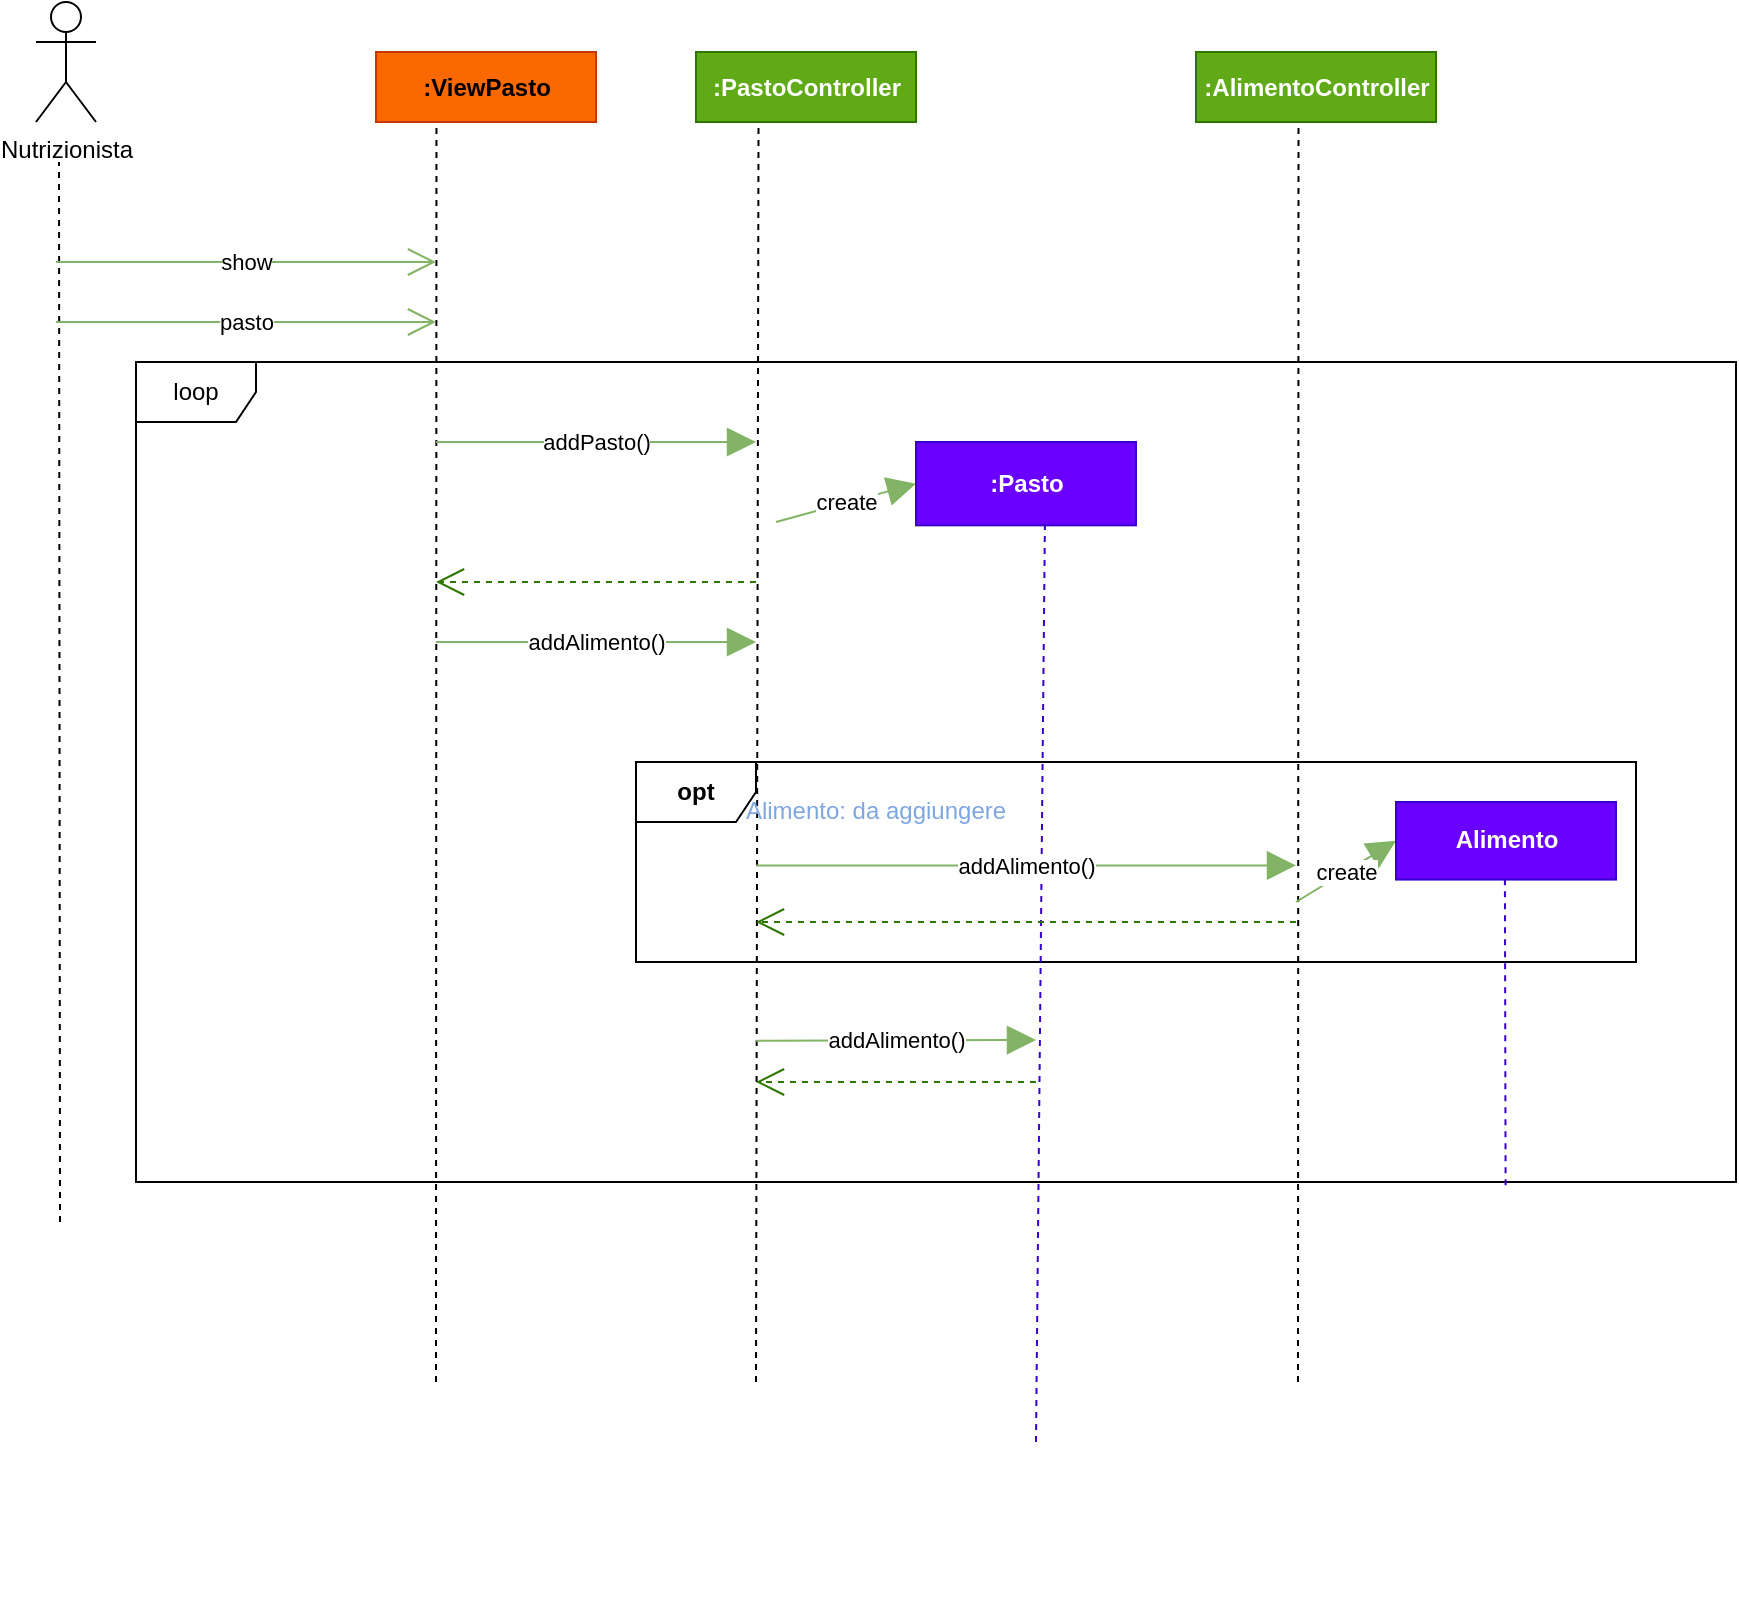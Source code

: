 <mxfile version="18.1.2" type="device"><diagram id="nw5ULXrUQ1SiDUT6F8Qa" name="Page-1"><mxGraphModel dx="1329" dy="731" grid="1" gridSize="10" guides="1" tooltips="1" connect="1" arrows="1" fold="1" page="1" pageScale="1" pageWidth="1169" pageHeight="827" math="0" shadow="0"><root><mxCell id="0"/><mxCell id="1" parent="0"/><mxCell id="p5ULcsrQy6wT6xWlHMkQ-33" value="loop" style="shape=umlFrame;whiteSpace=wrap;html=1;" parent="1" vertex="1"><mxGeometry x="160" y="290" width="800" height="410" as="geometry"/></mxCell><mxCell id="Ue-4cO19qV3PV9E-z20t-6" value="opt" style="shape=umlFrame;whiteSpace=wrap;html=1;fontStyle=1" parent="1" vertex="1"><mxGeometry x="410" y="490" width="500" height="100" as="geometry"/></mxCell><mxCell id="p5ULcsrQy6wT6xWlHMkQ-1" value="Nutrizionista" style="shape=umlActor;verticalLabelPosition=bottom;verticalAlign=top;html=1;outlineConnect=0;" parent="1" vertex="1"><mxGeometry x="110" y="110" width="30" height="60" as="geometry"/></mxCell><mxCell id="p5ULcsrQy6wT6xWlHMkQ-2" value="" style="endArrow=none;html=1;rounded=0;dashed=1;" parent="1" edge="1"><mxGeometry width="50" height="50" relative="1" as="geometry"><mxPoint x="122" y="720" as="sourcePoint"/><mxPoint x="121.5" y="190" as="targetPoint"/></mxGeometry></mxCell><mxCell id="p5ULcsrQy6wT6xWlHMkQ-25" value="create" style="endArrow=block;endSize=12;html=1;rounded=0;fillColor=#d5e8d4;gradientColor=#97d077;strokeColor=#82b366;entryX=0;entryY=0.5;entryDx=0;entryDy=0;endFill=1;" parent="1" target="p5ULcsrQy6wT6xWlHMkQ-26" edge="1"><mxGeometry width="160" relative="1" as="geometry"><mxPoint x="480" y="370" as="sourcePoint"/><mxPoint x="800" y="500" as="targetPoint"/></mxGeometry></mxCell><mxCell id="p5ULcsrQy6wT6xWlHMkQ-14" value="&lt;b&gt;:PastoController&lt;/b&gt;" style="html=1;fillColor=#60a917;fontColor=#ffffff;strokeColor=#2D7600;" parent="1" vertex="1"><mxGeometry x="440" y="135" width="110" height="35" as="geometry"/></mxCell><mxCell id="p5ULcsrQy6wT6xWlHMkQ-30" value="&lt;b&gt;:ViewPasto&lt;/b&gt;" style="html=1;fillColor=#fa6800;fontColor=#000000;strokeColor=#C73500;" parent="1" vertex="1"><mxGeometry x="280" y="135" width="110" height="35" as="geometry"/></mxCell><mxCell id="p5ULcsrQy6wT6xWlHMkQ-31" value="" style="endArrow=none;html=1;rounded=0;dashed=1;" parent="1" edge="1"><mxGeometry width="50" height="50" relative="1" as="geometry"><mxPoint x="310" y="800" as="sourcePoint"/><mxPoint x="310.23" y="170" as="targetPoint"/></mxGeometry></mxCell><mxCell id="p5ULcsrQy6wT6xWlHMkQ-32" value="show" style="endArrow=open;endSize=12;html=1;rounded=0;fillColor=#d5e8d4;gradientColor=#97d077;strokeColor=#82b366;" parent="1" edge="1"><mxGeometry width="160" relative="1" as="geometry"><mxPoint x="120" y="240" as="sourcePoint"/><mxPoint x="310" y="240" as="targetPoint"/></mxGeometry></mxCell><mxCell id="p5ULcsrQy6wT6xWlHMkQ-47" value="pasto" style="endArrow=open;endSize=12;html=1;rounded=0;fillColor=#d5e8d4;gradientColor=#97d077;strokeColor=#82b366;" parent="1" edge="1"><mxGeometry width="160" relative="1" as="geometry"><mxPoint x="120" y="270" as="sourcePoint"/><mxPoint x="310" y="270" as="targetPoint"/></mxGeometry></mxCell><mxCell id="p5ULcsrQy6wT6xWlHMkQ-15" value="" style="endArrow=none;html=1;rounded=0;dashed=1;" parent="1" edge="1"><mxGeometry width="50" height="50" relative="1" as="geometry"><mxPoint x="470" y="800" as="sourcePoint"/><mxPoint x="471.26" y="170" as="targetPoint"/></mxGeometry></mxCell><mxCell id="p5ULcsrQy6wT6xWlHMkQ-16" value="addPasto()" style="endArrow=block;endSize=12;html=1;rounded=0;fillColor=#d5e8d4;gradientColor=#97d077;strokeColor=#82b366;endFill=1;" parent="1" edge="1"><mxGeometry width="160" relative="1" as="geometry"><mxPoint x="310" y="330" as="sourcePoint"/><mxPoint x="470" y="330" as="targetPoint"/></mxGeometry></mxCell><mxCell id="p5ULcsrQy6wT6xWlHMkQ-34" value="" style="endArrow=open;endFill=1;endSize=12;html=1;rounded=0;fillColor=#60a917;strokeColor=#2D7600;dashed=1;" parent="1" edge="1"><mxGeometry width="160" relative="1" as="geometry"><mxPoint x="470" y="400" as="sourcePoint"/><mxPoint x="310" y="400" as="targetPoint"/></mxGeometry></mxCell><mxCell id="Ue-4cO19qV3PV9E-z20t-3" value="addAlimento()" style="endArrow=block;endSize=12;html=1;rounded=0;fillColor=#d5e8d4;gradientColor=#97d077;strokeColor=#82b366;endFill=1;" parent="1" edge="1"><mxGeometry width="160" relative="1" as="geometry"><mxPoint x="310" y="430" as="sourcePoint"/><mxPoint x="470" y="430" as="targetPoint"/><mxPoint as="offset"/></mxGeometry></mxCell><mxCell id="p5ULcsrQy6wT6xWlHMkQ-44" value="" style="endArrow=open;endFill=1;endSize=12;html=1;rounded=0;fillColor=#60a917;strokeColor=#2D7600;dashed=1;" parent="1" edge="1"><mxGeometry width="160" relative="1" as="geometry"><mxPoint x="610" y="650" as="sourcePoint"/><mxPoint x="470" y="650" as="targetPoint"/></mxGeometry></mxCell><mxCell id="p5ULcsrQy6wT6xWlHMkQ-43" value="addAlimento()" style="endArrow=block;endSize=12;html=1;rounded=0;fillColor=#d5e8d4;gradientColor=#97d077;strokeColor=#82b366;endFill=1;" parent="1" edge="1"><mxGeometry width="160" relative="1" as="geometry"><mxPoint x="470" y="629.33" as="sourcePoint"/><mxPoint x="610" y="629" as="targetPoint"/></mxGeometry></mxCell><mxCell id="Ue-4cO19qV3PV9E-z20t-9" value="&lt;b&gt;:AlimentoController&lt;/b&gt;" style="html=1;fillColor=#60a917;fontColor=#ffffff;strokeColor=#2D7600;" parent="1" vertex="1"><mxGeometry x="690" y="135" width="120" height="35" as="geometry"/></mxCell><mxCell id="Ue-4cO19qV3PV9E-z20t-10" value="" style="endArrow=none;html=1;rounded=0;dashed=1;" parent="1" edge="1"><mxGeometry width="50" height="50" relative="1" as="geometry"><mxPoint x="741" y="800" as="sourcePoint"/><mxPoint x="741.26" y="170" as="targetPoint"/></mxGeometry></mxCell><mxCell id="Ue-4cO19qV3PV9E-z20t-12" value="create" style="endArrow=block;endSize=12;html=1;rounded=0;fillColor=#d5e8d4;gradientColor=#97d077;strokeColor=#82b366;entryX=0;entryY=0.5;entryDx=0;entryDy=0;endFill=1;" parent="1" target="Ue-4cO19qV3PV9E-z20t-14" edge="1"><mxGeometry width="160" relative="1" as="geometry"><mxPoint x="740" y="560" as="sourcePoint"/><mxPoint x="1060" y="690" as="targetPoint"/></mxGeometry></mxCell><mxCell id="Ue-4cO19qV3PV9E-z20t-13" value="" style="group" parent="1" vertex="1" connectable="0"><mxGeometry x="790" y="510" width="150" height="410" as="geometry"/></mxCell><mxCell id="Ue-4cO19qV3PV9E-z20t-14" value="&lt;b&gt;Alimento&lt;/b&gt;" style="html=1;fillColor=#6a00ff;fontColor=#ffffff;strokeColor=#3700CC;" parent="Ue-4cO19qV3PV9E-z20t-13" vertex="1"><mxGeometry width="110" height="38.784" as="geometry"/></mxCell><mxCell id="Ue-4cO19qV3PV9E-z20t-15" value="" style="endArrow=none;html=1;rounded=0;dashed=1;fillColor=#6a00ff;strokeColor=#3700CC;exitX=0.856;exitY=1.004;exitDx=0;exitDy=0;exitPerimeter=0;" parent="Ue-4cO19qV3PV9E-z20t-13" source="p5ULcsrQy6wT6xWlHMkQ-33" edge="1"><mxGeometry width="50" height="50" relative="1" as="geometry"><mxPoint x="54" y="410" as="sourcePoint"/><mxPoint x="54.46" y="38.784" as="targetPoint"/></mxGeometry></mxCell><mxCell id="p5ULcsrQy6wT6xWlHMkQ-26" value="&lt;b&gt;:Pasto&lt;/b&gt;" style="html=1;fillColor=#6a00ff;fontColor=#ffffff;strokeColor=#3700CC;" parent="1" vertex="1"><mxGeometry x="550" y="330" width="110" height="41.676" as="geometry"/></mxCell><mxCell id="p5ULcsrQy6wT6xWlHMkQ-27" value="" style="endArrow=none;html=1;rounded=0;dashed=1;fillColor=#6a00ff;strokeColor=#3700CC;" parent="1" edge="1"><mxGeometry width="50" height="50" relative="1" as="geometry"><mxPoint x="610" y="830" as="sourcePoint"/><mxPoint x="614.46" y="370.676" as="targetPoint"/></mxGeometry></mxCell><mxCell id="Ue-4cO19qV3PV9E-z20t-8" value="Alimento: da aggiungere" style="text;align=center;fontStyle=0;verticalAlign=middle;spacingLeft=3;spacingRight=3;rotatable=0;points=[[0,0.5],[1,0.5]];portConstraint=eastwest;fontColor=#7EA6E0;" parent="1" vertex="1"><mxGeometry x="490" y="499.756" width="80" height="27.268" as="geometry"/></mxCell><mxCell id="Ue-4cO19qV3PV9E-z20t-11" value="addAlimento()" style="endArrow=block;endSize=12;html=1;rounded=0;fillColor=#d5e8d4;gradientColor=#97d077;strokeColor=#82b366;endFill=1;" parent="1" edge="1"><mxGeometry width="160" relative="1" as="geometry"><mxPoint x="470" y="541.707" as="sourcePoint"/><mxPoint x="740" y="541.707" as="targetPoint"/></mxGeometry></mxCell><mxCell id="Ue-4cO19qV3PV9E-z20t-18" value="" style="endArrow=open;endFill=1;endSize=12;html=1;rounded=0;fillColor=#60a917;strokeColor=#2D7600;dashed=1;" parent="1" edge="1"><mxGeometry width="160" relative="1" as="geometry"><mxPoint x="740" y="570" as="sourcePoint"/><mxPoint x="470" y="570" as="targetPoint"/></mxGeometry></mxCell></root></mxGraphModel></diagram></mxfile>